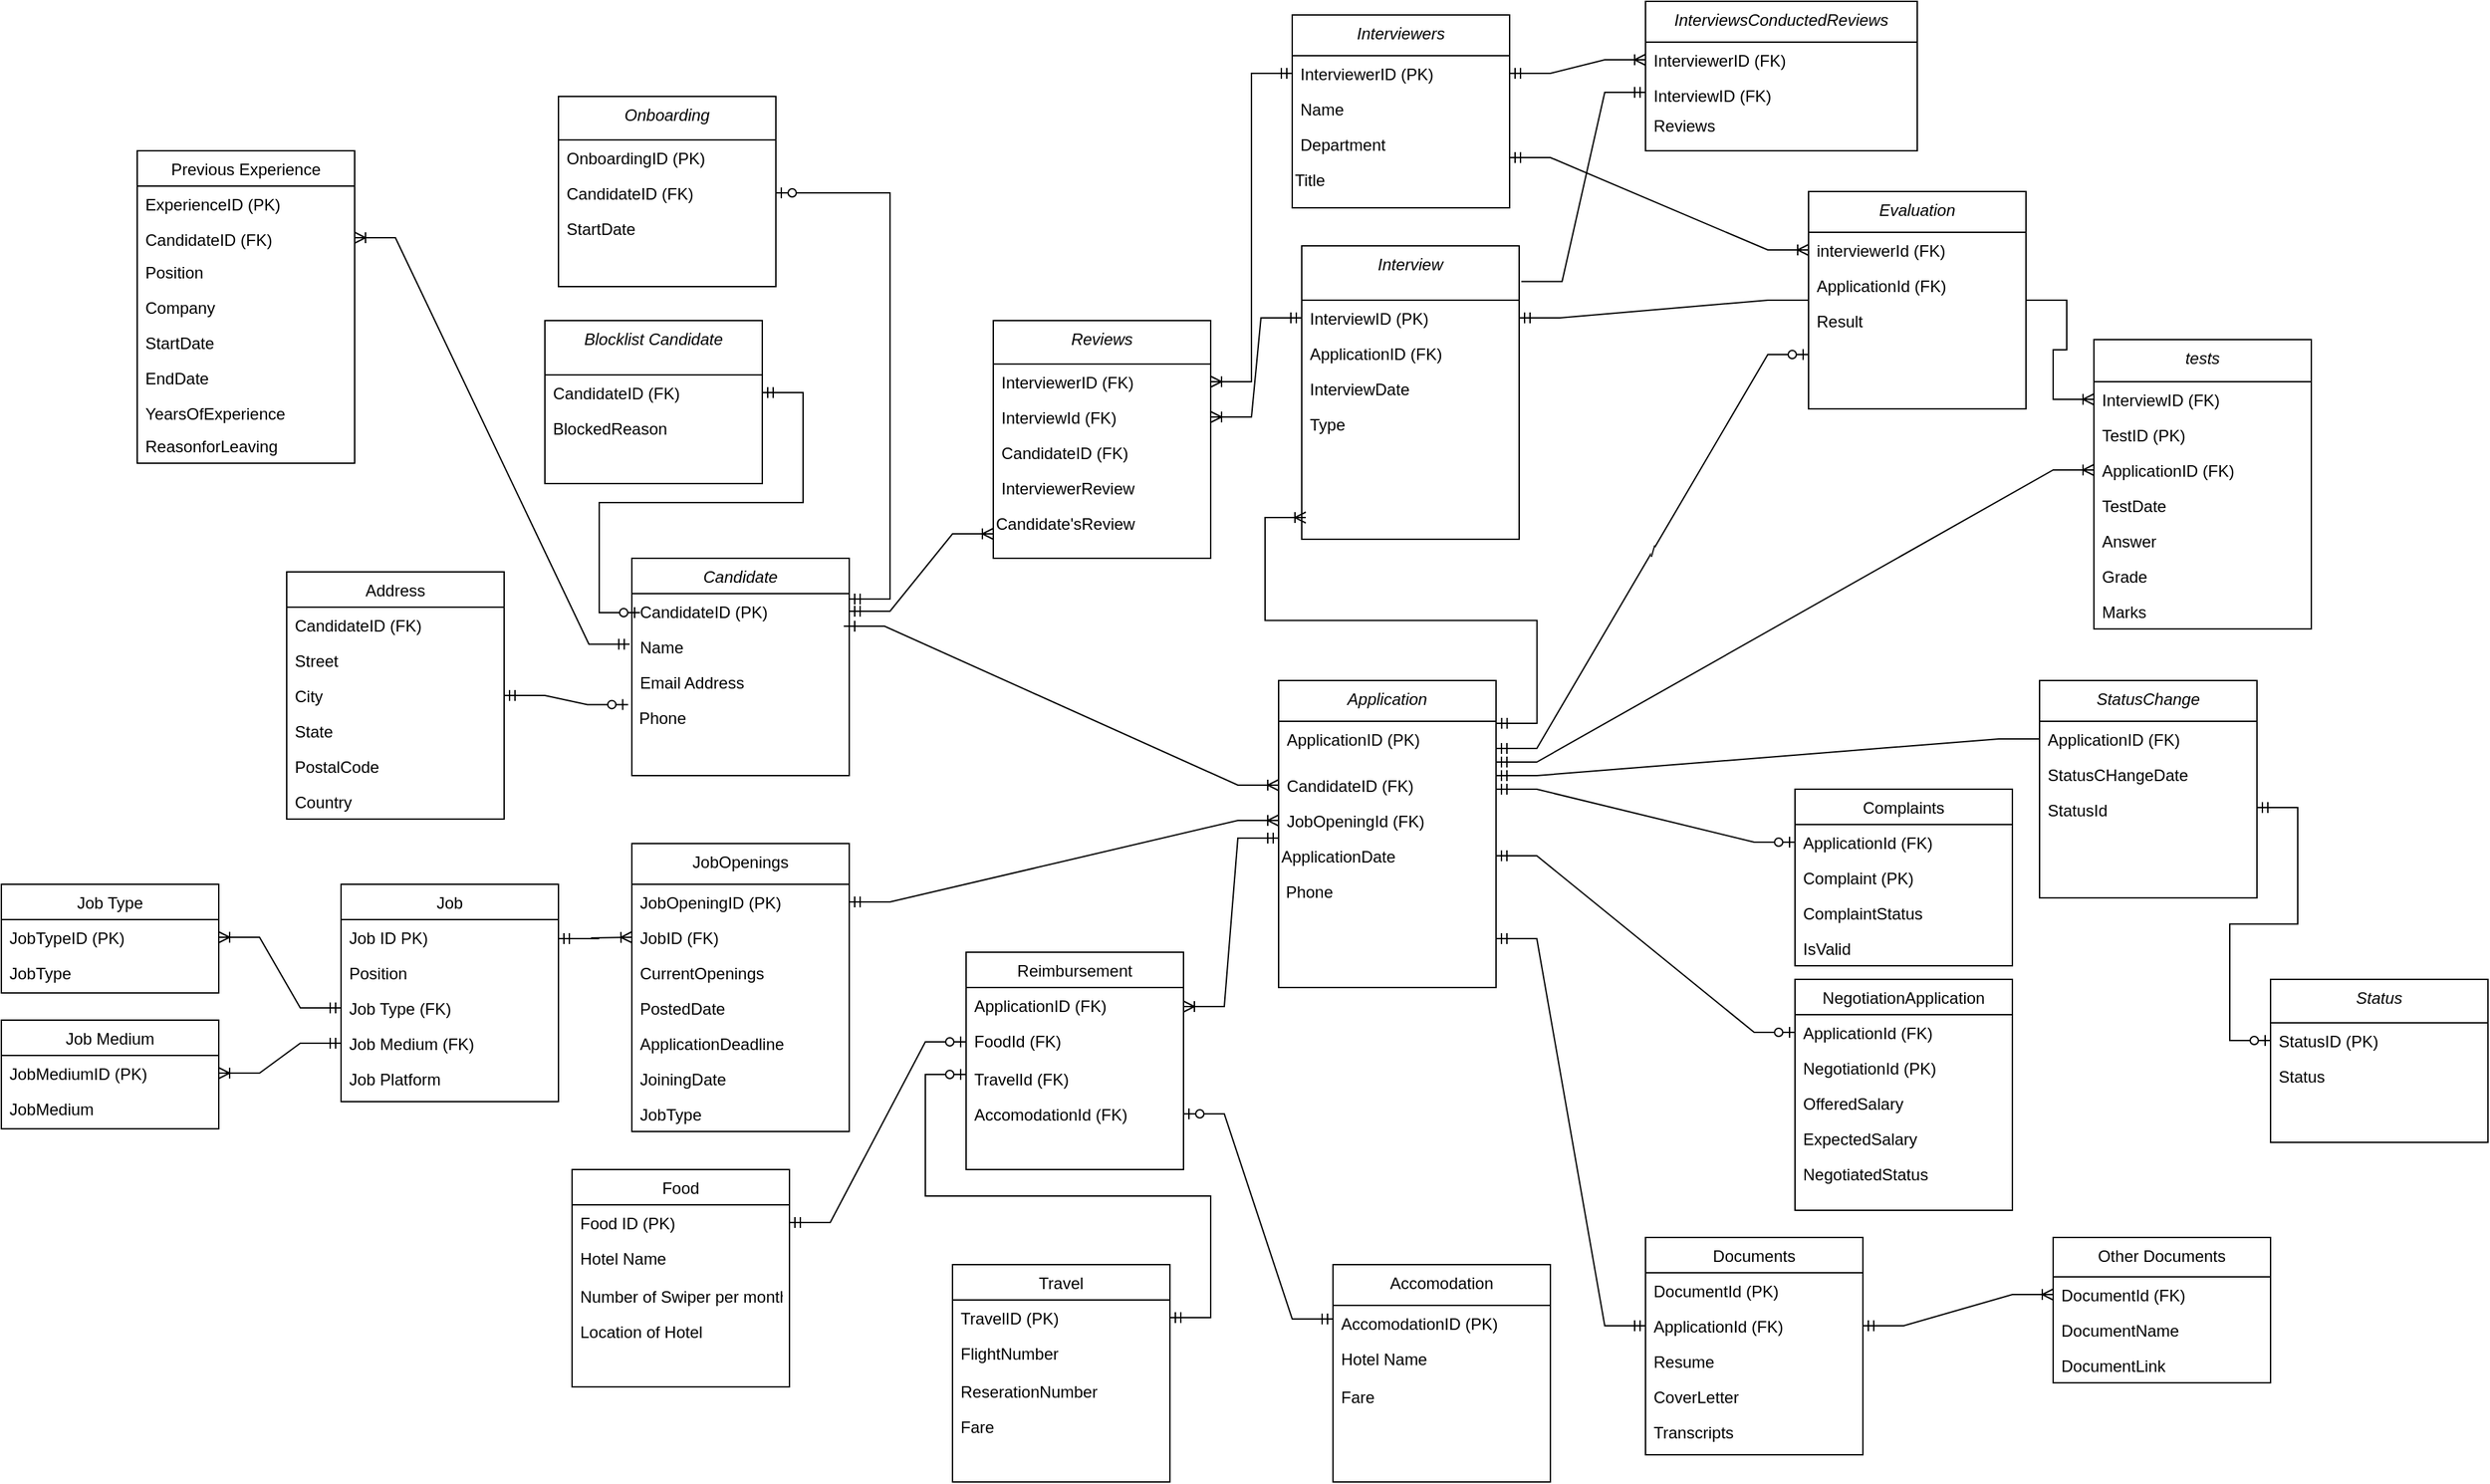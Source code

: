 <mxfile version="20.6.2" type="device"><diagram id="C5RBs43oDa-KdzZeNtuy" name="Page-1"><mxGraphModel dx="1912" dy="1595" grid="1" gridSize="10" guides="1" tooltips="1" connect="1" arrows="1" fold="1" page="1" pageScale="1" pageWidth="827" pageHeight="1169" math="0" shadow="0"><root><mxCell id="WIyWlLk6GJQsqaUBKTNV-0"/><mxCell id="WIyWlLk6GJQsqaUBKTNV-1" parent="WIyWlLk6GJQsqaUBKTNV-0"/><mxCell id="zkfFHV4jXpPFQw0GAbJ--0" value="Candidate" style="swimlane;fontStyle=2;align=center;verticalAlign=top;childLayout=stackLayout;horizontal=1;startSize=26;horizontalStack=0;resizeParent=1;resizeLast=0;collapsible=1;marginBottom=0;rounded=0;shadow=0;strokeWidth=1;" parent="WIyWlLk6GJQsqaUBKTNV-1" vertex="1"><mxGeometry x="334" y="150" width="160" height="160" as="geometry"><mxRectangle x="230" y="140" width="160" height="26" as="alternateBounds"/></mxGeometry></mxCell><mxCell id="zkfFHV4jXpPFQw0GAbJ--1" value="CandidateID (PK)" style="text;align=left;verticalAlign=top;spacingLeft=4;spacingRight=4;overflow=hidden;rotatable=0;points=[[0,0.5],[1,0.5]];portConstraint=eastwest;" parent="zkfFHV4jXpPFQw0GAbJ--0" vertex="1"><mxGeometry y="26" width="160" height="26" as="geometry"/></mxCell><mxCell id="zkfFHV4jXpPFQw0GAbJ--2" value="Name" style="text;align=left;verticalAlign=top;spacingLeft=4;spacingRight=4;overflow=hidden;rotatable=0;points=[[0,0.5],[1,0.5]];portConstraint=eastwest;rounded=0;shadow=0;html=0;" parent="zkfFHV4jXpPFQw0GAbJ--0" vertex="1"><mxGeometry y="52" width="160" height="26" as="geometry"/></mxCell><mxCell id="zkfFHV4jXpPFQw0GAbJ--3" value="Email Address" style="text;align=left;verticalAlign=top;spacingLeft=4;spacingRight=4;overflow=hidden;rotatable=0;points=[[0,0.5],[1,0.5]];portConstraint=eastwest;rounded=0;shadow=0;html=0;" parent="zkfFHV4jXpPFQw0GAbJ--0" vertex="1"><mxGeometry y="78" width="160" height="26" as="geometry"/></mxCell><mxCell id="P-EORMJTloHJy2bHBi3a-0" value="&amp;nbsp;Phone" style="text;whiteSpace=wrap;html=1;" parent="zkfFHV4jXpPFQw0GAbJ--0" vertex="1"><mxGeometry y="104" width="160" height="26" as="geometry"/></mxCell><mxCell id="zkfFHV4jXpPFQw0GAbJ--6" value="Job" style="swimlane;fontStyle=0;align=center;verticalAlign=top;childLayout=stackLayout;horizontal=1;startSize=26;horizontalStack=0;resizeParent=1;resizeLast=0;collapsible=1;marginBottom=0;rounded=0;shadow=0;strokeWidth=1;" parent="WIyWlLk6GJQsqaUBKTNV-1" vertex="1"><mxGeometry x="120" y="390" width="160" height="160" as="geometry"><mxRectangle x="130" y="380" width="160" height="26" as="alternateBounds"/></mxGeometry></mxCell><mxCell id="zkfFHV4jXpPFQw0GAbJ--7" value="Job ID PK)" style="text;align=left;verticalAlign=top;spacingLeft=4;spacingRight=4;overflow=hidden;rotatable=0;points=[[0,0.5],[1,0.5]];portConstraint=eastwest;" parent="zkfFHV4jXpPFQw0GAbJ--6" vertex="1"><mxGeometry y="26" width="160" height="26" as="geometry"/></mxCell><mxCell id="zkfFHV4jXpPFQw0GAbJ--8" value="Position" style="text;align=left;verticalAlign=top;spacingLeft=4;spacingRight=4;overflow=hidden;rotatable=0;points=[[0,0.5],[1,0.5]];portConstraint=eastwest;rounded=0;shadow=0;html=0;" parent="zkfFHV4jXpPFQw0GAbJ--6" vertex="1"><mxGeometry y="52" width="160" height="26" as="geometry"/></mxCell><mxCell id="P-EORMJTloHJy2bHBi3a-5" value="Job Type (FK)" style="text;align=left;verticalAlign=top;spacingLeft=4;spacingRight=4;overflow=hidden;rotatable=0;points=[[0,0.5],[1,0.5]];portConstraint=eastwest;rounded=0;shadow=0;html=0;" parent="zkfFHV4jXpPFQw0GAbJ--6" vertex="1"><mxGeometry y="78" width="160" height="26" as="geometry"/></mxCell><mxCell id="P-EORMJTloHJy2bHBi3a-6" value="Job Medium (FK)" style="text;align=left;verticalAlign=top;spacingLeft=4;spacingRight=4;overflow=hidden;rotatable=0;points=[[0,0.5],[1,0.5]];portConstraint=eastwest;rounded=0;shadow=0;html=0;" parent="zkfFHV4jXpPFQw0GAbJ--6" vertex="1"><mxGeometry y="104" width="160" height="26" as="geometry"/></mxCell><mxCell id="P-EORMJTloHJy2bHBi3a-7" value="Job Platform" style="text;align=left;verticalAlign=top;spacingLeft=4;spacingRight=4;overflow=hidden;rotatable=0;points=[[0,0.5],[1,0.5]];portConstraint=eastwest;rounded=0;shadow=0;html=0;" parent="zkfFHV4jXpPFQw0GAbJ--6" vertex="1"><mxGeometry y="130" width="160" height="26" as="geometry"/></mxCell><mxCell id="zkfFHV4jXpPFQw0GAbJ--13" value="JobOpenings" style="swimlane;fontStyle=0;align=center;verticalAlign=top;childLayout=stackLayout;horizontal=1;startSize=30;horizontalStack=0;resizeParent=1;resizeLast=0;collapsible=1;marginBottom=0;rounded=0;shadow=0;strokeWidth=1;" parent="WIyWlLk6GJQsqaUBKTNV-1" vertex="1"><mxGeometry x="334" y="360" width="160" height="212" as="geometry"><mxRectangle x="340" y="380" width="170" height="26" as="alternateBounds"/></mxGeometry></mxCell><mxCell id="P-EORMJTloHJy2bHBi3a-32" value="JobOpeningID (PK)" style="text;align=left;verticalAlign=top;spacingLeft=4;spacingRight=4;overflow=hidden;rotatable=0;points=[[0,0.5],[1,0.5]];portConstraint=eastwest;" parent="zkfFHV4jXpPFQw0GAbJ--13" vertex="1"><mxGeometry y="30" width="160" height="26" as="geometry"/></mxCell><mxCell id="zkfFHV4jXpPFQw0GAbJ--14" value="JobID (FK)" style="text;align=left;verticalAlign=top;spacingLeft=4;spacingRight=4;overflow=hidden;rotatable=0;points=[[0,0.5],[1,0.5]];portConstraint=eastwest;" parent="zkfFHV4jXpPFQw0GAbJ--13" vertex="1"><mxGeometry y="56" width="160" height="26" as="geometry"/></mxCell><mxCell id="P-EORMJTloHJy2bHBi3a-31" value="CurrentOpenings" style="text;align=left;verticalAlign=top;spacingLeft=4;spacingRight=4;overflow=hidden;rotatable=0;points=[[0,0.5],[1,0.5]];portConstraint=eastwest;" parent="zkfFHV4jXpPFQw0GAbJ--13" vertex="1"><mxGeometry y="82" width="160" height="26" as="geometry"/></mxCell><mxCell id="P-EORMJTloHJy2bHBi3a-34" value="PostedDate" style="text;align=left;verticalAlign=top;spacingLeft=4;spacingRight=4;overflow=hidden;rotatable=0;points=[[0,0.5],[1,0.5]];portConstraint=eastwest;" parent="zkfFHV4jXpPFQw0GAbJ--13" vertex="1"><mxGeometry y="108" width="160" height="26" as="geometry"/></mxCell><mxCell id="P-EORMJTloHJy2bHBi3a-33" value="ApplicationDeadline" style="text;align=left;verticalAlign=top;spacingLeft=4;spacingRight=4;overflow=hidden;rotatable=0;points=[[0,0.5],[1,0.5]];portConstraint=eastwest;" parent="zkfFHV4jXpPFQw0GAbJ--13" vertex="1"><mxGeometry y="134" width="160" height="26" as="geometry"/></mxCell><mxCell id="P-EORMJTloHJy2bHBi3a-35" value="JoiningDate" style="text;align=left;verticalAlign=top;spacingLeft=4;spacingRight=4;overflow=hidden;rotatable=0;points=[[0,0.5],[1,0.5]];portConstraint=eastwest;" parent="zkfFHV4jXpPFQw0GAbJ--13" vertex="1"><mxGeometry y="160" width="160" height="26" as="geometry"/></mxCell><mxCell id="P-EORMJTloHJy2bHBi3a-189" value="JobType" style="text;align=left;verticalAlign=top;spacingLeft=4;spacingRight=4;overflow=hidden;rotatable=0;points=[[0,0.5],[1,0.5]];portConstraint=eastwest;" parent="zkfFHV4jXpPFQw0GAbJ--13" vertex="1"><mxGeometry y="186" width="160" height="26" as="geometry"/></mxCell><mxCell id="zkfFHV4jXpPFQw0GAbJ--17" value="Address" style="swimlane;fontStyle=0;align=center;verticalAlign=top;childLayout=stackLayout;horizontal=1;startSize=26;horizontalStack=0;resizeParent=1;resizeLast=0;collapsible=1;marginBottom=0;rounded=0;shadow=0;strokeWidth=1;" parent="WIyWlLk6GJQsqaUBKTNV-1" vertex="1"><mxGeometry x="80" y="160" width="160" height="182" as="geometry"><mxRectangle x="550" y="140" width="160" height="26" as="alternateBounds"/></mxGeometry></mxCell><mxCell id="P-EORMJTloHJy2bHBi3a-3" value="CandidateID (FK)" style="text;align=left;verticalAlign=top;spacingLeft=4;spacingRight=4;overflow=hidden;rotatable=0;points=[[0,0.5],[1,0.5]];portConstraint=eastwest;rounded=0;shadow=0;html=0;" parent="zkfFHV4jXpPFQw0GAbJ--17" vertex="1"><mxGeometry y="26" width="160" height="26" as="geometry"/></mxCell><mxCell id="zkfFHV4jXpPFQw0GAbJ--18" value="Street" style="text;align=left;verticalAlign=top;spacingLeft=4;spacingRight=4;overflow=hidden;rotatable=0;points=[[0,0.5],[1,0.5]];portConstraint=eastwest;" parent="zkfFHV4jXpPFQw0GAbJ--17" vertex="1"><mxGeometry y="52" width="160" height="26" as="geometry"/></mxCell><mxCell id="zkfFHV4jXpPFQw0GAbJ--19" value="City" style="text;align=left;verticalAlign=top;spacingLeft=4;spacingRight=4;overflow=hidden;rotatable=0;points=[[0,0.5],[1,0.5]];portConstraint=eastwest;rounded=0;shadow=0;html=0;" parent="zkfFHV4jXpPFQw0GAbJ--17" vertex="1"><mxGeometry y="78" width="160" height="26" as="geometry"/></mxCell><mxCell id="zkfFHV4jXpPFQw0GAbJ--20" value="State" style="text;align=left;verticalAlign=top;spacingLeft=4;spacingRight=4;overflow=hidden;rotatable=0;points=[[0,0.5],[1,0.5]];portConstraint=eastwest;rounded=0;shadow=0;html=0;" parent="zkfFHV4jXpPFQw0GAbJ--17" vertex="1"><mxGeometry y="104" width="160" height="26" as="geometry"/></mxCell><mxCell id="zkfFHV4jXpPFQw0GAbJ--21" value="PostalCode" style="text;align=left;verticalAlign=top;spacingLeft=4;spacingRight=4;overflow=hidden;rotatable=0;points=[[0,0.5],[1,0.5]];portConstraint=eastwest;rounded=0;shadow=0;html=0;" parent="zkfFHV4jXpPFQw0GAbJ--17" vertex="1"><mxGeometry y="130" width="160" height="26" as="geometry"/></mxCell><mxCell id="zkfFHV4jXpPFQw0GAbJ--22" value="Country" style="text;align=left;verticalAlign=top;spacingLeft=4;spacingRight=4;overflow=hidden;rotatable=0;points=[[0,0.5],[1,0.5]];portConstraint=eastwest;rounded=0;shadow=0;html=0;" parent="zkfFHV4jXpPFQw0GAbJ--17" vertex="1"><mxGeometry y="156" width="160" height="26" as="geometry"/></mxCell><mxCell id="P-EORMJTloHJy2bHBi3a-9" value="Job Type" style="swimlane;fontStyle=0;align=center;verticalAlign=top;childLayout=stackLayout;horizontal=1;startSize=26;horizontalStack=0;resizeParent=1;resizeLast=0;collapsible=1;marginBottom=0;rounded=0;shadow=0;strokeWidth=1;" parent="WIyWlLk6GJQsqaUBKTNV-1" vertex="1"><mxGeometry x="-130" y="390" width="160" height="80" as="geometry"><mxRectangle x="130" y="380" width="160" height="26" as="alternateBounds"/></mxGeometry></mxCell><mxCell id="P-EORMJTloHJy2bHBi3a-10" value="JobTypeID (PK)" style="text;align=left;verticalAlign=top;spacingLeft=4;spacingRight=4;overflow=hidden;rotatable=0;points=[[0,0.5],[1,0.5]];portConstraint=eastwest;" parent="P-EORMJTloHJy2bHBi3a-9" vertex="1"><mxGeometry y="26" width="160" height="26" as="geometry"/></mxCell><mxCell id="P-EORMJTloHJy2bHBi3a-11" value="JobType" style="text;align=left;verticalAlign=top;spacingLeft=4;spacingRight=4;overflow=hidden;rotatable=0;points=[[0,0.5],[1,0.5]];portConstraint=eastwest;rounded=0;shadow=0;html=0;" parent="P-EORMJTloHJy2bHBi3a-9" vertex="1"><mxGeometry y="52" width="160" height="26" as="geometry"/></mxCell><mxCell id="P-EORMJTloHJy2bHBi3a-16" value="" style="edgeStyle=entityRelationEdgeStyle;fontSize=12;html=1;endArrow=ERoneToMany;startArrow=ERmandOne;rounded=0;exitX=0;exitY=0.5;exitDx=0;exitDy=0;entryX=1;entryY=0.5;entryDx=0;entryDy=0;" parent="WIyWlLk6GJQsqaUBKTNV-1" source="P-EORMJTloHJy2bHBi3a-5" target="P-EORMJTloHJy2bHBi3a-10" edge="1"><mxGeometry width="100" height="100" relative="1" as="geometry"><mxPoint y="520" as="sourcePoint"/><mxPoint x="100" y="420" as="targetPoint"/></mxGeometry></mxCell><mxCell id="P-EORMJTloHJy2bHBi3a-24" value="Job Medium" style="swimlane;fontStyle=0;align=center;verticalAlign=top;childLayout=stackLayout;horizontal=1;startSize=26;horizontalStack=0;resizeParent=1;resizeLast=0;collapsible=1;marginBottom=0;rounded=0;shadow=0;strokeWidth=1;" parent="WIyWlLk6GJQsqaUBKTNV-1" vertex="1"><mxGeometry x="-130" y="490" width="160" height="80" as="geometry"><mxRectangle x="130" y="380" width="160" height="26" as="alternateBounds"/></mxGeometry></mxCell><mxCell id="P-EORMJTloHJy2bHBi3a-25" value="JobMediumID (PK)" style="text;align=left;verticalAlign=top;spacingLeft=4;spacingRight=4;overflow=hidden;rotatable=0;points=[[0,0.5],[1,0.5]];portConstraint=eastwest;" parent="P-EORMJTloHJy2bHBi3a-24" vertex="1"><mxGeometry y="26" width="160" height="26" as="geometry"/></mxCell><mxCell id="P-EORMJTloHJy2bHBi3a-26" value="JobMedium" style="text;align=left;verticalAlign=top;spacingLeft=4;spacingRight=4;overflow=hidden;rotatable=0;points=[[0,0.5],[1,0.5]];portConstraint=eastwest;rounded=0;shadow=0;html=0;" parent="P-EORMJTloHJy2bHBi3a-24" vertex="1"><mxGeometry y="52" width="160" height="26" as="geometry"/></mxCell><mxCell id="P-EORMJTloHJy2bHBi3a-17" value="" style="edgeStyle=entityRelationEdgeStyle;fontSize=12;html=1;endArrow=ERoneToMany;startArrow=ERmandOne;rounded=0;" parent="WIyWlLk6GJQsqaUBKTNV-1" source="P-EORMJTloHJy2bHBi3a-6" target="P-EORMJTloHJy2bHBi3a-25" edge="1"><mxGeometry width="100" height="100" relative="1" as="geometry"><mxPoint x="120" y="505" as="sourcePoint"/><mxPoint x="220" y="405" as="targetPoint"/></mxGeometry></mxCell><mxCell id="P-EORMJTloHJy2bHBi3a-36" value="" style="edgeStyle=entityRelationEdgeStyle;fontSize=12;html=1;endArrow=ERoneToMany;startArrow=ERmandOne;rounded=0;entryX=0;entryY=0.5;entryDx=0;entryDy=0;" parent="WIyWlLk6GJQsqaUBKTNV-1" target="zkfFHV4jXpPFQw0GAbJ--14" edge="1"><mxGeometry width="100" height="100" relative="1" as="geometry"><mxPoint x="280" y="430" as="sourcePoint"/><mxPoint x="190" y="452" as="targetPoint"/></mxGeometry></mxCell><mxCell id="P-EORMJTloHJy2bHBi3a-37" value="Documents" style="swimlane;fontStyle=0;align=center;verticalAlign=top;childLayout=stackLayout;horizontal=1;startSize=26;horizontalStack=0;resizeParent=1;resizeLast=0;collapsible=1;marginBottom=0;rounded=0;shadow=0;strokeWidth=1;" parent="WIyWlLk6GJQsqaUBKTNV-1" vertex="1"><mxGeometry x="1080" y="650" width="160" height="160" as="geometry"><mxRectangle x="130" y="380" width="160" height="26" as="alternateBounds"/></mxGeometry></mxCell><mxCell id="mNE73-_oOxQbs3vkNOfU-21" value="DocumentId (PK)" style="text;align=left;verticalAlign=top;spacingLeft=4;spacingRight=4;overflow=hidden;rotatable=0;points=[[0,0.5],[1,0.5]];portConstraint=eastwest;rounded=0;shadow=0;html=0;" parent="P-EORMJTloHJy2bHBi3a-37" vertex="1"><mxGeometry y="26" width="160" height="26" as="geometry"/></mxCell><mxCell id="P-EORMJTloHJy2bHBi3a-39" value="ApplicationId (FK)" style="text;align=left;verticalAlign=top;spacingLeft=4;spacingRight=4;overflow=hidden;rotatable=0;points=[[0,0.5],[1,0.5]];portConstraint=eastwest;rounded=0;shadow=0;html=0;" parent="P-EORMJTloHJy2bHBi3a-37" vertex="1"><mxGeometry y="52" width="160" height="26" as="geometry"/></mxCell><mxCell id="P-EORMJTloHJy2bHBi3a-40" value="Resume" style="text;align=left;verticalAlign=top;spacingLeft=4;spacingRight=4;overflow=hidden;rotatable=0;points=[[0,0.5],[1,0.5]];portConstraint=eastwest;rounded=0;shadow=0;html=0;" parent="P-EORMJTloHJy2bHBi3a-37" vertex="1"><mxGeometry y="78" width="160" height="26" as="geometry"/></mxCell><mxCell id="P-EORMJTloHJy2bHBi3a-41" value="CoverLetter" style="text;align=left;verticalAlign=top;spacingLeft=4;spacingRight=4;overflow=hidden;rotatable=0;points=[[0,0.5],[1,0.5]];portConstraint=eastwest;rounded=0;shadow=0;html=0;" parent="P-EORMJTloHJy2bHBi3a-37" vertex="1"><mxGeometry y="104" width="160" height="26" as="geometry"/></mxCell><mxCell id="P-EORMJTloHJy2bHBi3a-42" value="Transcripts" style="text;align=left;verticalAlign=top;spacingLeft=4;spacingRight=4;overflow=hidden;rotatable=0;points=[[0,0.5],[1,0.5]];portConstraint=eastwest;rounded=0;shadow=0;html=0;" parent="P-EORMJTloHJy2bHBi3a-37" vertex="1"><mxGeometry y="130" width="160" height="26" as="geometry"/></mxCell><mxCell id="P-EORMJTloHJy2bHBi3a-44" value="Application" style="swimlane;fontStyle=2;align=center;verticalAlign=top;childLayout=stackLayout;horizontal=1;startSize=30;horizontalStack=0;resizeParent=1;resizeLast=0;collapsible=1;marginBottom=0;rounded=0;shadow=0;strokeWidth=1;" parent="WIyWlLk6GJQsqaUBKTNV-1" vertex="1"><mxGeometry x="810" y="240" width="160" height="226" as="geometry"><mxRectangle x="230" y="140" width="160" height="26" as="alternateBounds"/></mxGeometry></mxCell><mxCell id="P-EORMJTloHJy2bHBi3a-48" value="ApplicationID (PK)" style="text;align=left;verticalAlign=top;spacingLeft=4;spacingRight=4;overflow=hidden;rotatable=0;points=[[0,0.5],[1,0.5]];portConstraint=eastwest;rounded=0;shadow=0;html=0;" parent="P-EORMJTloHJy2bHBi3a-44" vertex="1"><mxGeometry y="30" width="160" height="34" as="geometry"/></mxCell><mxCell id="P-EORMJTloHJy2bHBi3a-45" value="CandidateID (FK)" style="text;align=left;verticalAlign=top;spacingLeft=4;spacingRight=4;overflow=hidden;rotatable=0;points=[[0,0.5],[1,0.5]];portConstraint=eastwest;" parent="P-EORMJTloHJy2bHBi3a-44" vertex="1"><mxGeometry y="64" width="160" height="26" as="geometry"/></mxCell><mxCell id="P-EORMJTloHJy2bHBi3a-46" value="JobOpeningId (FK)" style="text;align=left;verticalAlign=top;spacingLeft=4;spacingRight=4;overflow=hidden;rotatable=0;points=[[0,0.5],[1,0.5]];portConstraint=eastwest;rounded=0;shadow=0;html=0;" parent="P-EORMJTloHJy2bHBi3a-44" vertex="1"><mxGeometry y="90" width="160" height="26" as="geometry"/></mxCell><mxCell id="P-EORMJTloHJy2bHBi3a-47" value="ApplicationDate" style="text;whiteSpace=wrap;html=1;" parent="P-EORMJTloHJy2bHBi3a-44" vertex="1"><mxGeometry y="116" width="160" height="26" as="geometry"/></mxCell><mxCell id="P-EORMJTloHJy2bHBi3a-49" value="&amp;nbsp;Phone" style="text;whiteSpace=wrap;html=1;" parent="P-EORMJTloHJy2bHBi3a-44" vertex="1"><mxGeometry y="142" width="160" height="26" as="geometry"/></mxCell><mxCell id="P-EORMJTloHJy2bHBi3a-52" value="Previous Experience" style="swimlane;fontStyle=0;align=center;verticalAlign=top;childLayout=stackLayout;horizontal=1;startSize=26;horizontalStack=0;resizeParent=1;resizeLast=0;collapsible=1;marginBottom=0;rounded=0;shadow=0;strokeWidth=1;" parent="WIyWlLk6GJQsqaUBKTNV-1" vertex="1"><mxGeometry x="-30" y="-150" width="160" height="230" as="geometry"><mxRectangle x="550" y="140" width="160" height="26" as="alternateBounds"/></mxGeometry></mxCell><mxCell id="P-EORMJTloHJy2bHBi3a-53" value="ExperienceID (PK)" style="text;align=left;verticalAlign=top;spacingLeft=4;spacingRight=4;overflow=hidden;rotatable=0;points=[[0,0.5],[1,0.5]];portConstraint=eastwest;rounded=0;shadow=0;html=0;" parent="P-EORMJTloHJy2bHBi3a-52" vertex="1"><mxGeometry y="26" width="160" height="26" as="geometry"/></mxCell><mxCell id="P-EORMJTloHJy2bHBi3a-65" value="CandidateID (FK)" style="text;align=left;verticalAlign=top;spacingLeft=4;spacingRight=4;overflow=hidden;rotatable=0;points=[[0,0.5],[1,0.5]];portConstraint=eastwest;rounded=0;shadow=0;html=0;" parent="P-EORMJTloHJy2bHBi3a-52" vertex="1"><mxGeometry y="52" width="160" height="24" as="geometry"/></mxCell><mxCell id="P-EORMJTloHJy2bHBi3a-55" value="Position" style="text;align=left;verticalAlign=top;spacingLeft=4;spacingRight=4;overflow=hidden;rotatable=0;points=[[0,0.5],[1,0.5]];portConstraint=eastwest;rounded=0;shadow=0;html=0;" parent="P-EORMJTloHJy2bHBi3a-52" vertex="1"><mxGeometry y="76" width="160" height="26" as="geometry"/></mxCell><mxCell id="P-EORMJTloHJy2bHBi3a-56" value="Company" style="text;align=left;verticalAlign=top;spacingLeft=4;spacingRight=4;overflow=hidden;rotatable=0;points=[[0,0.5],[1,0.5]];portConstraint=eastwest;rounded=0;shadow=0;html=0;" parent="P-EORMJTloHJy2bHBi3a-52" vertex="1"><mxGeometry y="102" width="160" height="26" as="geometry"/></mxCell><mxCell id="P-EORMJTloHJy2bHBi3a-58" value="StartDate" style="text;align=left;verticalAlign=top;spacingLeft=4;spacingRight=4;overflow=hidden;rotatable=0;points=[[0,0.5],[1,0.5]];portConstraint=eastwest;rounded=0;shadow=0;html=0;" parent="P-EORMJTloHJy2bHBi3a-52" vertex="1"><mxGeometry y="128" width="160" height="26" as="geometry"/></mxCell><mxCell id="P-EORMJTloHJy2bHBi3a-62" value="EndDate" style="text;align=left;verticalAlign=top;spacingLeft=4;spacingRight=4;overflow=hidden;rotatable=0;points=[[0,0.5],[1,0.5]];portConstraint=eastwest;rounded=0;shadow=0;html=0;" parent="P-EORMJTloHJy2bHBi3a-52" vertex="1"><mxGeometry y="154" width="160" height="26" as="geometry"/></mxCell><mxCell id="P-EORMJTloHJy2bHBi3a-57" value="YearsOfExperience" style="text;align=left;verticalAlign=top;spacingLeft=4;spacingRight=4;overflow=hidden;rotatable=0;points=[[0,0.5],[1,0.5]];portConstraint=eastwest;rounded=0;shadow=0;html=0;" parent="P-EORMJTloHJy2bHBi3a-52" vertex="1"><mxGeometry y="180" width="160" height="24" as="geometry"/></mxCell><mxCell id="P-EORMJTloHJy2bHBi3a-63" value="ReasonforLeaving" style="text;align=left;verticalAlign=top;spacingLeft=4;spacingRight=4;overflow=hidden;rotatable=0;points=[[0,0.5],[1,0.5]];portConstraint=eastwest;rounded=0;shadow=0;html=0;" parent="P-EORMJTloHJy2bHBi3a-52" vertex="1"><mxGeometry y="204" width="160" height="26" as="geometry"/></mxCell><mxCell id="P-EORMJTloHJy2bHBi3a-61" value="" style="edgeStyle=entityRelationEdgeStyle;fontSize=12;html=1;endArrow=ERoneToMany;startArrow=ERmandOne;rounded=0;entryX=1;entryY=0.5;entryDx=0;entryDy=0;exitX=-0.01;exitY=-0.567;exitDx=0;exitDy=0;exitPerimeter=0;" parent="WIyWlLk6GJQsqaUBKTNV-1" source="zkfFHV4jXpPFQw0GAbJ--3" target="P-EORMJTloHJy2bHBi3a-65" edge="1"><mxGeometry width="100" height="100" relative="1" as="geometry"><mxPoint x="334" y="188" as="sourcePoint"/><mxPoint x="260" y="140" as="targetPoint"/></mxGeometry></mxCell><mxCell id="P-EORMJTloHJy2bHBi3a-67" value="" style="edgeStyle=entityRelationEdgeStyle;fontSize=12;html=1;endArrow=ERoneToMany;startArrow=ERmandOne;rounded=0;entryX=0;entryY=0.5;entryDx=0;entryDy=0;" parent="WIyWlLk6GJQsqaUBKTNV-1" target="P-EORMJTloHJy2bHBi3a-45" edge="1"><mxGeometry width="100" height="100" relative="1" as="geometry"><mxPoint x="490" y="200" as="sourcePoint"/><mxPoint x="430" y="270" as="targetPoint"/></mxGeometry></mxCell><mxCell id="P-EORMJTloHJy2bHBi3a-68" value="" style="edgeStyle=entityRelationEdgeStyle;fontSize=12;html=1;endArrow=ERoneToMany;startArrow=ERmandOne;rounded=0;exitX=1;exitY=0.5;exitDx=0;exitDy=0;entryX=0;entryY=0.5;entryDx=0;entryDy=0;" parent="WIyWlLk6GJQsqaUBKTNV-1" source="P-EORMJTloHJy2bHBi3a-32" target="P-EORMJTloHJy2bHBi3a-46" edge="1"><mxGeometry width="100" height="100" relative="1" as="geometry"><mxPoint x="480" y="370" as="sourcePoint"/><mxPoint x="580" y="270" as="targetPoint"/></mxGeometry></mxCell><mxCell id="P-EORMJTloHJy2bHBi3a-70" value="" style="edgeStyle=entityRelationEdgeStyle;fontSize=12;html=1;endArrow=ERmandOne;startArrow=ERmandOne;rounded=0;" parent="WIyWlLk6GJQsqaUBKTNV-1" target="P-EORMJTloHJy2bHBi3a-39" edge="1"><mxGeometry width="100" height="100" relative="1" as="geometry"><mxPoint x="970" y="430" as="sourcePoint"/><mxPoint x="1310" y="289.0" as="targetPoint"/></mxGeometry></mxCell><mxCell id="P-EORMJTloHJy2bHBi3a-72" value="Other Documents" style="swimlane;fontStyle=0;align=center;verticalAlign=top;childLayout=stackLayout;horizontal=1;startSize=29;horizontalStack=0;resizeParent=1;resizeLast=0;collapsible=1;marginBottom=0;rounded=0;shadow=0;strokeWidth=1;" parent="WIyWlLk6GJQsqaUBKTNV-1" vertex="1"><mxGeometry x="1380" y="650" width="160" height="107" as="geometry"><mxRectangle x="130" y="380" width="160" height="26" as="alternateBounds"/></mxGeometry></mxCell><mxCell id="P-EORMJTloHJy2bHBi3a-73" value="DocumentId (FK)" style="text;align=left;verticalAlign=top;spacingLeft=4;spacingRight=4;overflow=hidden;rotatable=0;points=[[0,0.5],[1,0.5]];portConstraint=eastwest;" parent="P-EORMJTloHJy2bHBi3a-72" vertex="1"><mxGeometry y="29" width="160" height="26" as="geometry"/></mxCell><mxCell id="P-EORMJTloHJy2bHBi3a-74" value="DocumentName" style="text;align=left;verticalAlign=top;spacingLeft=4;spacingRight=4;overflow=hidden;rotatable=0;points=[[0,0.5],[1,0.5]];portConstraint=eastwest;rounded=0;shadow=0;html=0;" parent="P-EORMJTloHJy2bHBi3a-72" vertex="1"><mxGeometry y="55" width="160" height="26" as="geometry"/></mxCell><mxCell id="P-EORMJTloHJy2bHBi3a-75" value="DocumentLink" style="text;align=left;verticalAlign=top;spacingLeft=4;spacingRight=4;overflow=hidden;rotatable=0;points=[[0,0.5],[1,0.5]];portConstraint=eastwest;rounded=0;shadow=0;html=0;" parent="P-EORMJTloHJy2bHBi3a-72" vertex="1"><mxGeometry y="81" width="160" height="26" as="geometry"/></mxCell><mxCell id="P-EORMJTloHJy2bHBi3a-78" value="" style="edgeStyle=entityRelationEdgeStyle;fontSize=12;html=1;endArrow=ERoneToMany;startArrow=ERmandOne;rounded=0;" parent="WIyWlLk6GJQsqaUBKTNV-1" source="P-EORMJTloHJy2bHBi3a-39" target="P-EORMJTloHJy2bHBi3a-73" edge="1"><mxGeometry width="100" height="100" relative="1" as="geometry"><mxPoint x="630" y="734" as="sourcePoint"/><mxPoint x="720" y="534" as="targetPoint"/></mxGeometry></mxCell><mxCell id="P-EORMJTloHJy2bHBi3a-79" value="Interview" style="swimlane;fontStyle=2;align=center;verticalAlign=top;childLayout=stackLayout;horizontal=1;startSize=40;horizontalStack=0;resizeParent=1;resizeLast=0;collapsible=1;marginBottom=0;rounded=0;shadow=0;strokeWidth=1;" parent="WIyWlLk6GJQsqaUBKTNV-1" vertex="1"><mxGeometry x="827" y="-80" width="160" height="216" as="geometry"><mxRectangle x="230" y="140" width="160" height="26" as="alternateBounds"/></mxGeometry></mxCell><mxCell id="P-EORMJTloHJy2bHBi3a-93" value="InterviewID (PK)" style="text;align=left;verticalAlign=top;spacingLeft=4;spacingRight=4;overflow=hidden;rotatable=0;points=[[0,0.5],[1,0.5]];portConstraint=eastwest;rounded=0;shadow=0;html=0;" parent="P-EORMJTloHJy2bHBi3a-79" vertex="1"><mxGeometry y="40" width="160" height="26" as="geometry"/></mxCell><mxCell id="P-EORMJTloHJy2bHBi3a-80" value="ApplicationID (FK)" style="text;align=left;verticalAlign=top;spacingLeft=4;spacingRight=4;overflow=hidden;rotatable=0;points=[[0,0.5],[1,0.5]];portConstraint=eastwest;" parent="P-EORMJTloHJy2bHBi3a-79" vertex="1"><mxGeometry y="66" width="160" height="26" as="geometry"/></mxCell><mxCell id="P-EORMJTloHJy2bHBi3a-81" value="InterviewDate" style="text;align=left;verticalAlign=top;spacingLeft=4;spacingRight=4;overflow=hidden;rotatable=0;points=[[0,0.5],[1,0.5]];portConstraint=eastwest;rounded=0;shadow=0;html=0;" parent="P-EORMJTloHJy2bHBi3a-79" vertex="1"><mxGeometry y="92" width="160" height="26" as="geometry"/></mxCell><mxCell id="P-EORMJTloHJy2bHBi3a-83" value="Type" style="text;align=left;verticalAlign=top;spacingLeft=4;spacingRight=4;overflow=hidden;rotatable=0;points=[[0,0.5],[1,0.5]];portConstraint=eastwest;rounded=0;shadow=0;html=0;" parent="P-EORMJTloHJy2bHBi3a-79" vertex="1"><mxGeometry y="118" width="160" height="26" as="geometry"/></mxCell><mxCell id="P-EORMJTloHJy2bHBi3a-86" value="tests" style="swimlane;fontStyle=2;align=center;verticalAlign=top;childLayout=stackLayout;horizontal=1;startSize=31;horizontalStack=0;resizeParent=1;resizeLast=0;collapsible=1;marginBottom=0;rounded=0;shadow=0;strokeWidth=1;" parent="WIyWlLk6GJQsqaUBKTNV-1" vertex="1"><mxGeometry x="1410" y="-11" width="160" height="213" as="geometry"><mxRectangle x="230" y="140" width="160" height="26" as="alternateBounds"/></mxGeometry></mxCell><mxCell id="P-EORMJTloHJy2bHBi3a-160" value="InterviewID (FK)" style="text;align=left;verticalAlign=top;spacingLeft=4;spacingRight=4;overflow=hidden;rotatable=0;points=[[0,0.5],[1,0.5]];portConstraint=eastwest;rounded=0;shadow=0;html=0;" parent="P-EORMJTloHJy2bHBi3a-86" vertex="1"><mxGeometry y="31" width="160" height="26" as="geometry"/></mxCell><mxCell id="P-EORMJTloHJy2bHBi3a-92" value="TestID (PK)" style="text;align=left;verticalAlign=top;spacingLeft=4;spacingRight=4;overflow=hidden;rotatable=0;points=[[0,0.5],[1,0.5]];portConstraint=eastwest;rounded=0;shadow=0;html=0;" parent="P-EORMJTloHJy2bHBi3a-86" vertex="1"><mxGeometry y="57" width="160" height="26" as="geometry"/></mxCell><mxCell id="P-EORMJTloHJy2bHBi3a-87" value="ApplicationID (FK)" style="text;align=left;verticalAlign=top;spacingLeft=4;spacingRight=4;overflow=hidden;rotatable=0;points=[[0,0.5],[1,0.5]];portConstraint=eastwest;" parent="P-EORMJTloHJy2bHBi3a-86" vertex="1"><mxGeometry y="83" width="160" height="26" as="geometry"/></mxCell><mxCell id="P-EORMJTloHJy2bHBi3a-88" value="TestDate" style="text;align=left;verticalAlign=top;spacingLeft=4;spacingRight=4;overflow=hidden;rotatable=0;points=[[0,0.5],[1,0.5]];portConstraint=eastwest;rounded=0;shadow=0;html=0;" parent="P-EORMJTloHJy2bHBi3a-86" vertex="1"><mxGeometry y="109" width="160" height="26" as="geometry"/></mxCell><mxCell id="P-EORMJTloHJy2bHBi3a-90" value="Answer" style="text;align=left;verticalAlign=top;spacingLeft=4;spacingRight=4;overflow=hidden;rotatable=0;points=[[0,0.5],[1,0.5]];portConstraint=eastwest;rounded=0;shadow=0;html=0;" parent="P-EORMJTloHJy2bHBi3a-86" vertex="1"><mxGeometry y="135" width="160" height="26" as="geometry"/></mxCell><mxCell id="P-EORMJTloHJy2bHBi3a-91" value="Grade" style="text;align=left;verticalAlign=top;spacingLeft=4;spacingRight=4;overflow=hidden;rotatable=0;points=[[0,0.5],[1,0.5]];portConstraint=eastwest;rounded=0;shadow=0;html=0;" parent="P-EORMJTloHJy2bHBi3a-86" vertex="1"><mxGeometry y="161" width="160" height="26" as="geometry"/></mxCell><mxCell id="mNE73-_oOxQbs3vkNOfU-22" value="Marks" style="text;align=left;verticalAlign=top;spacingLeft=4;spacingRight=4;overflow=hidden;rotatable=0;points=[[0,0.5],[1,0.5]];portConstraint=eastwest;rounded=0;shadow=0;html=0;" parent="P-EORMJTloHJy2bHBi3a-86" vertex="1"><mxGeometry y="187" width="160" height="26" as="geometry"/></mxCell><mxCell id="P-EORMJTloHJy2bHBi3a-96" value="Interviewers" style="swimlane;fontStyle=2;align=center;verticalAlign=top;childLayout=stackLayout;horizontal=1;startSize=30;horizontalStack=0;resizeParent=1;resizeLast=0;collapsible=1;marginBottom=0;rounded=0;shadow=0;strokeWidth=1;" parent="WIyWlLk6GJQsqaUBKTNV-1" vertex="1"><mxGeometry x="820" y="-250" width="160" height="142" as="geometry"><mxRectangle x="230" y="140" width="160" height="26" as="alternateBounds"/></mxGeometry></mxCell><mxCell id="P-EORMJTloHJy2bHBi3a-97" value="InterviewerID (PK)" style="text;align=left;verticalAlign=top;spacingLeft=4;spacingRight=4;overflow=hidden;rotatable=0;points=[[0,0.5],[1,0.5]];portConstraint=eastwest;rounded=0;shadow=0;html=0;" parent="P-EORMJTloHJy2bHBi3a-96" vertex="1"><mxGeometry y="30" width="160" height="26" as="geometry"/></mxCell><mxCell id="P-EORMJTloHJy2bHBi3a-98" value="Name" style="text;align=left;verticalAlign=top;spacingLeft=4;spacingRight=4;overflow=hidden;rotatable=0;points=[[0,0.5],[1,0.5]];portConstraint=eastwest;" parent="P-EORMJTloHJy2bHBi3a-96" vertex="1"><mxGeometry y="56" width="160" height="26" as="geometry"/></mxCell><mxCell id="P-EORMJTloHJy2bHBi3a-99" value="Department" style="text;align=left;verticalAlign=top;spacingLeft=4;spacingRight=4;overflow=hidden;rotatable=0;points=[[0,0.5],[1,0.5]];portConstraint=eastwest;rounded=0;shadow=0;html=0;" parent="P-EORMJTloHJy2bHBi3a-96" vertex="1"><mxGeometry y="82" width="160" height="26" as="geometry"/></mxCell><mxCell id="P-EORMJTloHJy2bHBi3a-100" value="Title" style="text;whiteSpace=wrap;html=1;" parent="P-EORMJTloHJy2bHBi3a-96" vertex="1"><mxGeometry y="108" width="160" height="26" as="geometry"/></mxCell><mxCell id="P-EORMJTloHJy2bHBi3a-103" value="Reviews" style="swimlane;fontStyle=2;align=center;verticalAlign=top;childLayout=stackLayout;horizontal=1;startSize=32;horizontalStack=0;resizeParent=1;resizeLast=0;collapsible=1;marginBottom=0;rounded=0;shadow=0;strokeWidth=1;" parent="WIyWlLk6GJQsqaUBKTNV-1" vertex="1"><mxGeometry x="600" y="-25" width="160" height="175" as="geometry"><mxRectangle x="230" y="140" width="160" height="26" as="alternateBounds"/></mxGeometry></mxCell><mxCell id="P-EORMJTloHJy2bHBi3a-104" value="InterviewerID (FK)" style="text;align=left;verticalAlign=top;spacingLeft=4;spacingRight=4;overflow=hidden;rotatable=0;points=[[0,0.5],[1,0.5]];portConstraint=eastwest;rounded=0;shadow=0;html=0;" parent="P-EORMJTloHJy2bHBi3a-103" vertex="1"><mxGeometry y="32" width="160" height="26" as="geometry"/></mxCell><mxCell id="P-EORMJTloHJy2bHBi3a-260" value="InterviewId (FK)" style="text;align=left;verticalAlign=top;spacingLeft=4;spacingRight=4;overflow=hidden;rotatable=0;points=[[0,0.5],[1,0.5]];portConstraint=eastwest;" parent="P-EORMJTloHJy2bHBi3a-103" vertex="1"><mxGeometry y="58" width="160" height="26" as="geometry"/></mxCell><mxCell id="P-EORMJTloHJy2bHBi3a-105" value="CandidateID (FK)" style="text;align=left;verticalAlign=top;spacingLeft=4;spacingRight=4;overflow=hidden;rotatable=0;points=[[0,0.5],[1,0.5]];portConstraint=eastwest;" parent="P-EORMJTloHJy2bHBi3a-103" vertex="1"><mxGeometry y="84" width="160" height="26" as="geometry"/></mxCell><mxCell id="P-EORMJTloHJy2bHBi3a-106" value="InterviewerReview" style="text;align=left;verticalAlign=top;spacingLeft=4;spacingRight=4;overflow=hidden;rotatable=0;points=[[0,0.5],[1,0.5]];portConstraint=eastwest;rounded=0;shadow=0;html=0;" parent="P-EORMJTloHJy2bHBi3a-103" vertex="1"><mxGeometry y="110" width="160" height="26" as="geometry"/></mxCell><mxCell id="P-EORMJTloHJy2bHBi3a-107" value="Candidate'sReview" style="text;whiteSpace=wrap;html=1;" parent="P-EORMJTloHJy2bHBi3a-103" vertex="1"><mxGeometry y="136" width="160" height="26" as="geometry"/></mxCell><mxCell id="P-EORMJTloHJy2bHBi3a-124" value="" style="edgeStyle=entityRelationEdgeStyle;fontSize=12;html=1;endArrow=ERoneToMany;startArrow=ERmandOne;rounded=0;exitX=1;exitY=0.5;exitDx=0;exitDy=0;" parent="WIyWlLk6GJQsqaUBKTNV-1" source="zkfFHV4jXpPFQw0GAbJ--1" edge="1"><mxGeometry width="100" height="100" relative="1" as="geometry"><mxPoint x="910" y="330" as="sourcePoint"/><mxPoint x="600" y="132" as="targetPoint"/></mxGeometry></mxCell><mxCell id="P-EORMJTloHJy2bHBi3a-125" value="" style="edgeStyle=entityRelationEdgeStyle;fontSize=12;html=1;endArrow=ERoneToMany;startArrow=ERmandOne;rounded=0;exitX=0;exitY=0.5;exitDx=0;exitDy=0;entryX=1;entryY=0.5;entryDx=0;entryDy=0;" parent="WIyWlLk6GJQsqaUBKTNV-1" source="P-EORMJTloHJy2bHBi3a-97" target="P-EORMJTloHJy2bHBi3a-104" edge="1"><mxGeometry width="100" height="100" relative="1" as="geometry"><mxPoint x="910" y="330" as="sourcePoint"/><mxPoint x="1010" y="230" as="targetPoint"/></mxGeometry></mxCell><mxCell id="P-EORMJTloHJy2bHBi3a-131" value="" style="edgeStyle=entityRelationEdgeStyle;fontSize=12;html=1;endArrow=ERoneToMany;startArrow=ERmandOne;rounded=0;exitX=1;exitY=0.5;exitDx=0;exitDy=0;entryX=0;entryY=0.5;entryDx=0;entryDy=0;" parent="WIyWlLk6GJQsqaUBKTNV-1" source="P-EORMJTloHJy2bHBi3a-97" target="P-EORMJTloHJy2bHBi3a-127" edge="1"><mxGeometry width="100" height="100" relative="1" as="geometry"><mxPoint x="1090" y="170" as="sourcePoint"/><mxPoint x="1190" y="70" as="targetPoint"/></mxGeometry></mxCell><mxCell id="P-EORMJTloHJy2bHBi3a-158" value="" style="edgeStyle=entityRelationEdgeStyle;fontSize=12;html=1;endArrow=ERoneToMany;startArrow=ERmandOne;rounded=0;entryX=0;entryY=0.5;entryDx=0;entryDy=0;" parent="WIyWlLk6GJQsqaUBKTNV-1" target="P-EORMJTloHJy2bHBi3a-87" edge="1"><mxGeometry width="100" height="100" relative="1" as="geometry"><mxPoint x="970" y="300" as="sourcePoint"/><mxPoint x="837" y="89" as="targetPoint"/></mxGeometry></mxCell><mxCell id="P-EORMJTloHJy2bHBi3a-161" value="" style="edgeStyle=entityRelationEdgeStyle;fontSize=12;html=1;endArrow=ERoneToMany;startArrow=none;rounded=0;entryX=0;entryY=0.5;entryDx=0;entryDy=0;exitX=1;exitY=0.5;exitDx=0;exitDy=0;" parent="WIyWlLk6GJQsqaUBKTNV-1" source="P-EORMJTloHJy2bHBi3a-133" target="P-EORMJTloHJy2bHBi3a-160" edge="1"><mxGeometry width="100" height="100" relative="1" as="geometry"><mxPoint x="1570" y="-130" as="sourcePoint"/><mxPoint x="940" y="190" as="targetPoint"/></mxGeometry></mxCell><mxCell id="P-EORMJTloHJy2bHBi3a-168" value="Reimbursement" style="swimlane;fontStyle=0;align=center;verticalAlign=top;childLayout=stackLayout;horizontal=1;startSize=26;horizontalStack=0;resizeParent=1;resizeLast=0;collapsible=1;marginBottom=0;rounded=0;shadow=0;strokeWidth=1;" parent="WIyWlLk6GJQsqaUBKTNV-1" vertex="1"><mxGeometry x="580" y="440" width="160" height="160" as="geometry"><mxRectangle x="130" y="380" width="160" height="26" as="alternateBounds"/></mxGeometry></mxCell><mxCell id="P-EORMJTloHJy2bHBi3a-169" value="ApplicationID (FK)" style="text;align=left;verticalAlign=top;spacingLeft=4;spacingRight=4;overflow=hidden;rotatable=0;points=[[0,0.5],[1,0.5]];portConstraint=eastwest;" parent="P-EORMJTloHJy2bHBi3a-168" vertex="1"><mxGeometry y="26" width="160" height="26" as="geometry"/></mxCell><mxCell id="P-EORMJTloHJy2bHBi3a-170" value="FoodId (FK)" style="text;align=left;verticalAlign=top;spacingLeft=4;spacingRight=4;overflow=hidden;rotatable=0;points=[[0,0.5],[1,0.5]];portConstraint=eastwest;rounded=0;shadow=0;html=0;" parent="P-EORMJTloHJy2bHBi3a-168" vertex="1"><mxGeometry y="52" width="160" height="28" as="geometry"/></mxCell><mxCell id="P-EORMJTloHJy2bHBi3a-171" value="TravelId (FK)" style="text;align=left;verticalAlign=top;spacingLeft=4;spacingRight=4;overflow=hidden;rotatable=0;points=[[0,0.5],[1,0.5]];portConstraint=eastwest;rounded=0;shadow=0;html=0;" parent="P-EORMJTloHJy2bHBi3a-168" vertex="1"><mxGeometry y="80" width="160" height="26" as="geometry"/></mxCell><mxCell id="P-EORMJTloHJy2bHBi3a-172" value="AccomodationId (FK)" style="text;align=left;verticalAlign=top;spacingLeft=4;spacingRight=4;overflow=hidden;rotatable=0;points=[[0,0.5],[1,0.5]];portConstraint=eastwest;rounded=0;shadow=0;html=0;" parent="P-EORMJTloHJy2bHBi3a-168" vertex="1"><mxGeometry y="106" width="160" height="26" as="geometry"/></mxCell><mxCell id="P-EORMJTloHJy2bHBi3a-174" value="Accomodation" style="swimlane;fontStyle=0;align=center;verticalAlign=top;childLayout=stackLayout;horizontal=1;startSize=30;horizontalStack=0;resizeParent=1;resizeLast=0;collapsible=1;marginBottom=0;rounded=0;shadow=0;strokeWidth=1;" parent="WIyWlLk6GJQsqaUBKTNV-1" vertex="1"><mxGeometry x="850" y="670" width="160" height="160" as="geometry"><mxRectangle x="130" y="380" width="160" height="26" as="alternateBounds"/></mxGeometry></mxCell><mxCell id="P-EORMJTloHJy2bHBi3a-175" value="AccomodationID (PK)" style="text;align=left;verticalAlign=top;spacingLeft=4;spacingRight=4;overflow=hidden;rotatable=0;points=[[0,0.5],[1,0.5]];portConstraint=eastwest;" parent="P-EORMJTloHJy2bHBi3a-174" vertex="1"><mxGeometry y="30" width="160" height="26" as="geometry"/></mxCell><mxCell id="P-EORMJTloHJy2bHBi3a-176" value="Hotel Name" style="text;align=left;verticalAlign=top;spacingLeft=4;spacingRight=4;overflow=hidden;rotatable=0;points=[[0,0.5],[1,0.5]];portConstraint=eastwest;rounded=0;shadow=0;html=0;" parent="P-EORMJTloHJy2bHBi3a-174" vertex="1"><mxGeometry y="56" width="160" height="28" as="geometry"/></mxCell><mxCell id="P-EORMJTloHJy2bHBi3a-177" value="Fare" style="text;align=left;verticalAlign=top;spacingLeft=4;spacingRight=4;overflow=hidden;rotatable=0;points=[[0,0.5],[1,0.5]];portConstraint=eastwest;rounded=0;shadow=0;html=0;" parent="P-EORMJTloHJy2bHBi3a-174" vertex="1"><mxGeometry y="84" width="160" height="26" as="geometry"/></mxCell><mxCell id="P-EORMJTloHJy2bHBi3a-179" value="Travel" style="swimlane;fontStyle=0;align=center;verticalAlign=top;childLayout=stackLayout;horizontal=1;startSize=26;horizontalStack=0;resizeParent=1;resizeLast=0;collapsible=1;marginBottom=0;rounded=0;shadow=0;strokeWidth=1;" parent="WIyWlLk6GJQsqaUBKTNV-1" vertex="1"><mxGeometry x="570" y="670" width="160" height="160" as="geometry"><mxRectangle x="130" y="380" width="160" height="26" as="alternateBounds"/></mxGeometry></mxCell><mxCell id="P-EORMJTloHJy2bHBi3a-180" value="TravelID (PK)" style="text;align=left;verticalAlign=top;spacingLeft=4;spacingRight=4;overflow=hidden;rotatable=0;points=[[0,0.5],[1,0.5]];portConstraint=eastwest;" parent="P-EORMJTloHJy2bHBi3a-179" vertex="1"><mxGeometry y="26" width="160" height="26" as="geometry"/></mxCell><mxCell id="P-EORMJTloHJy2bHBi3a-181" value="FlightNumber" style="text;align=left;verticalAlign=top;spacingLeft=4;spacingRight=4;overflow=hidden;rotatable=0;points=[[0,0.5],[1,0.5]];portConstraint=eastwest;rounded=0;shadow=0;html=0;" parent="P-EORMJTloHJy2bHBi3a-179" vertex="1"><mxGeometry y="52" width="160" height="28" as="geometry"/></mxCell><mxCell id="P-EORMJTloHJy2bHBi3a-182" value="ReserationNumber" style="text;align=left;verticalAlign=top;spacingLeft=4;spacingRight=4;overflow=hidden;rotatable=0;points=[[0,0.5],[1,0.5]];portConstraint=eastwest;rounded=0;shadow=0;html=0;" parent="P-EORMJTloHJy2bHBi3a-179" vertex="1"><mxGeometry y="80" width="160" height="26" as="geometry"/></mxCell><mxCell id="P-EORMJTloHJy2bHBi3a-183" value="Fare" style="text;align=left;verticalAlign=top;spacingLeft=4;spacingRight=4;overflow=hidden;rotatable=0;points=[[0,0.5],[1,0.5]];portConstraint=eastwest;rounded=0;shadow=0;html=0;" parent="P-EORMJTloHJy2bHBi3a-179" vertex="1"><mxGeometry y="106" width="160" height="26" as="geometry"/></mxCell><mxCell id="P-EORMJTloHJy2bHBi3a-184" value="Food" style="swimlane;fontStyle=0;align=center;verticalAlign=top;childLayout=stackLayout;horizontal=1;startSize=26;horizontalStack=0;resizeParent=1;resizeLast=0;collapsible=1;marginBottom=0;rounded=0;shadow=0;strokeWidth=1;" parent="WIyWlLk6GJQsqaUBKTNV-1" vertex="1"><mxGeometry x="290" y="600" width="160" height="160" as="geometry"><mxRectangle x="130" y="380" width="160" height="26" as="alternateBounds"/></mxGeometry></mxCell><mxCell id="P-EORMJTloHJy2bHBi3a-185" value="Food ID (PK)" style="text;align=left;verticalAlign=top;spacingLeft=4;spacingRight=4;overflow=hidden;rotatable=0;points=[[0,0.5],[1,0.5]];portConstraint=eastwest;" parent="P-EORMJTloHJy2bHBi3a-184" vertex="1"><mxGeometry y="26" width="160" height="26" as="geometry"/></mxCell><mxCell id="P-EORMJTloHJy2bHBi3a-186" value="Hotel Name" style="text;align=left;verticalAlign=top;spacingLeft=4;spacingRight=4;overflow=hidden;rotatable=0;points=[[0,0.5],[1,0.5]];portConstraint=eastwest;rounded=0;shadow=0;html=0;" parent="P-EORMJTloHJy2bHBi3a-184" vertex="1"><mxGeometry y="52" width="160" height="28" as="geometry"/></mxCell><mxCell id="P-EORMJTloHJy2bHBi3a-187" value="Number of Swiper per month" style="text;align=left;verticalAlign=top;spacingLeft=4;spacingRight=4;overflow=hidden;rotatable=0;points=[[0,0.5],[1,0.5]];portConstraint=eastwest;rounded=0;shadow=0;html=0;" parent="P-EORMJTloHJy2bHBi3a-184" vertex="1"><mxGeometry y="80" width="160" height="26" as="geometry"/></mxCell><mxCell id="P-EORMJTloHJy2bHBi3a-188" value="Location of Hotel" style="text;align=left;verticalAlign=top;spacingLeft=4;spacingRight=4;overflow=hidden;rotatable=0;points=[[0,0.5],[1,0.5]];portConstraint=eastwest;rounded=0;shadow=0;html=0;" parent="P-EORMJTloHJy2bHBi3a-184" vertex="1"><mxGeometry y="106" width="160" height="26" as="geometry"/></mxCell><mxCell id="P-EORMJTloHJy2bHBi3a-190" value="" style="edgeStyle=entityRelationEdgeStyle;fontSize=12;html=1;endArrow=ERzeroToOne;startArrow=ERmandOne;rounded=0;exitX=1;exitY=0.5;exitDx=0;exitDy=0;entryX=0;entryY=0.5;entryDx=0;entryDy=0;" parent="WIyWlLk6GJQsqaUBKTNV-1" source="P-EORMJTloHJy2bHBi3a-185" target="P-EORMJTloHJy2bHBi3a-170" edge="1"><mxGeometry width="100" height="100" relative="1" as="geometry"><mxPoint x="550" y="790" as="sourcePoint"/><mxPoint x="570" y="600" as="targetPoint"/></mxGeometry></mxCell><mxCell id="P-EORMJTloHJy2bHBi3a-191" value="" style="edgeStyle=entityRelationEdgeStyle;fontSize=12;html=1;endArrow=ERzeroToOne;startArrow=ERmandOne;rounded=0;" parent="WIyWlLk6GJQsqaUBKTNV-1" source="P-EORMJTloHJy2bHBi3a-180" edge="1"><mxGeometry width="100" height="100" relative="1" as="geometry"><mxPoint x="460" y="950" as="sourcePoint"/><mxPoint x="580" y="530" as="targetPoint"/></mxGeometry></mxCell><mxCell id="P-EORMJTloHJy2bHBi3a-192" value="" style="edgeStyle=entityRelationEdgeStyle;fontSize=12;html=1;endArrow=ERzeroToOne;startArrow=ERmandOne;rounded=0;entryX=1;entryY=0.5;entryDx=0;entryDy=0;exitX=0;exitY=0.25;exitDx=0;exitDy=0;" parent="WIyWlLk6GJQsqaUBKTNV-1" source="P-EORMJTloHJy2bHBi3a-174" target="P-EORMJTloHJy2bHBi3a-172" edge="1"><mxGeometry width="100" height="100" relative="1" as="geometry"><mxPoint x="890" y="980" as="sourcePoint"/><mxPoint x="650" y="690" as="targetPoint"/></mxGeometry></mxCell><mxCell id="P-EORMJTloHJy2bHBi3a-193" value="Onboarding" style="swimlane;fontStyle=2;align=center;verticalAlign=top;childLayout=stackLayout;horizontal=1;startSize=32;horizontalStack=0;resizeParent=1;resizeLast=0;collapsible=1;marginBottom=0;rounded=0;shadow=0;strokeWidth=1;" parent="WIyWlLk6GJQsqaUBKTNV-1" vertex="1"><mxGeometry x="280" y="-190" width="160" height="140" as="geometry"><mxRectangle x="230" y="140" width="160" height="26" as="alternateBounds"/></mxGeometry></mxCell><mxCell id="P-EORMJTloHJy2bHBi3a-194" value="OnboardingID (PK)" style="text;align=left;verticalAlign=top;spacingLeft=4;spacingRight=4;overflow=hidden;rotatable=0;points=[[0,0.5],[1,0.5]];portConstraint=eastwest;rounded=0;shadow=0;html=0;" parent="P-EORMJTloHJy2bHBi3a-193" vertex="1"><mxGeometry y="32" width="160" height="26" as="geometry"/></mxCell><mxCell id="P-EORMJTloHJy2bHBi3a-199" value="CandidateID (FK)" style="text;align=left;verticalAlign=top;spacingLeft=4;spacingRight=4;overflow=hidden;rotatable=0;points=[[0,0.5],[1,0.5]];portConstraint=eastwest;rounded=0;shadow=0;html=0;" parent="P-EORMJTloHJy2bHBi3a-193" vertex="1"><mxGeometry y="58" width="160" height="26" as="geometry"/></mxCell><mxCell id="P-EORMJTloHJy2bHBi3a-195" value="StartDate" style="text;align=left;verticalAlign=top;spacingLeft=4;spacingRight=4;overflow=hidden;rotatable=0;points=[[0,0.5],[1,0.5]];portConstraint=eastwest;" parent="P-EORMJTloHJy2bHBi3a-193" vertex="1"><mxGeometry y="84" width="160" height="26" as="geometry"/></mxCell><mxCell id="P-EORMJTloHJy2bHBi3a-198" value="" style="edgeStyle=entityRelationEdgeStyle;fontSize=12;html=1;endArrow=ERzeroToOne;startArrow=ERmandOne;rounded=0;" parent="WIyWlLk6GJQsqaUBKTNV-1" target="P-EORMJTloHJy2bHBi3a-199" edge="1"><mxGeometry width="100" height="100" relative="1" as="geometry"><mxPoint x="494" y="180" as="sourcePoint"/><mxPoint x="804" y="30" as="targetPoint"/></mxGeometry></mxCell><mxCell id="P-EORMJTloHJy2bHBi3a-201" value="Blocklist Candidate" style="swimlane;fontStyle=2;align=center;verticalAlign=top;childLayout=stackLayout;horizontal=1;startSize=40;horizontalStack=0;resizeParent=1;resizeLast=0;collapsible=1;marginBottom=0;rounded=0;shadow=0;strokeWidth=1;" parent="WIyWlLk6GJQsqaUBKTNV-1" vertex="1"><mxGeometry x="270" y="-25" width="160" height="120" as="geometry"><mxRectangle x="230" y="140" width="160" height="26" as="alternateBounds"/></mxGeometry></mxCell><mxCell id="P-EORMJTloHJy2bHBi3a-202" value="CandidateID (FK)" style="text;align=left;verticalAlign=top;spacingLeft=4;spacingRight=4;overflow=hidden;rotatable=0;points=[[0,0.5],[1,0.5]];portConstraint=eastwest;" parent="P-EORMJTloHJy2bHBi3a-201" vertex="1"><mxGeometry y="40" width="160" height="26" as="geometry"/></mxCell><mxCell id="P-EORMJTloHJy2bHBi3a-203" value="BlockedReason" style="text;align=left;verticalAlign=top;spacingLeft=4;spacingRight=4;overflow=hidden;rotatable=0;points=[[0,0.5],[1,0.5]];portConstraint=eastwest;" parent="P-EORMJTloHJy2bHBi3a-201" vertex="1"><mxGeometry y="66" width="160" height="20" as="geometry"/></mxCell><mxCell id="P-EORMJTloHJy2bHBi3a-209" value="" style="edgeStyle=entityRelationEdgeStyle;fontSize=12;html=1;endArrow=ERzeroToOne;startArrow=ERmandOne;rounded=0;" parent="WIyWlLk6GJQsqaUBKTNV-1" source="P-EORMJTloHJy2bHBi3a-202" edge="1"><mxGeometry width="100" height="100" relative="1" as="geometry"><mxPoint x="640" y="190" as="sourcePoint"/><mxPoint x="340" y="190" as="targetPoint"/></mxGeometry></mxCell><mxCell id="P-EORMJTloHJy2bHBi3a-211" value="" style="edgeStyle=entityRelationEdgeStyle;fontSize=12;html=1;endArrow=ERoneToMany;startArrow=ERmandOne;rounded=0;entryX=1;entryY=0.25;entryDx=0;entryDy=0;exitX=0;exitY=0;exitDx=0;exitDy=0;" parent="WIyWlLk6GJQsqaUBKTNV-1" source="P-EORMJTloHJy2bHBi3a-47" target="P-EORMJTloHJy2bHBi3a-168" edge="1"><mxGeometry width="100" height="100" relative="1" as="geometry"><mxPoint x="740" y="360" as="sourcePoint"/><mxPoint x="770" y="390" as="targetPoint"/></mxGeometry></mxCell><mxCell id="P-EORMJTloHJy2bHBi3a-212" value="Status" style="swimlane;fontStyle=2;align=center;verticalAlign=top;childLayout=stackLayout;horizontal=1;startSize=32;horizontalStack=0;resizeParent=1;resizeLast=0;collapsible=1;marginBottom=0;rounded=0;shadow=0;strokeWidth=1;" parent="WIyWlLk6GJQsqaUBKTNV-1" vertex="1"><mxGeometry x="1540" y="460" width="160" height="120" as="geometry"><mxRectangle x="230" y="140" width="160" height="26" as="alternateBounds"/></mxGeometry></mxCell><mxCell id="P-EORMJTloHJy2bHBi3a-213" value="StatusID (PK)" style="text;align=left;verticalAlign=top;spacingLeft=4;spacingRight=4;overflow=hidden;rotatable=0;points=[[0,0.5],[1,0.5]];portConstraint=eastwest;" parent="P-EORMJTloHJy2bHBi3a-212" vertex="1"><mxGeometry y="32" width="160" height="26" as="geometry"/></mxCell><mxCell id="P-EORMJTloHJy2bHBi3a-214" value="Status" style="text;align=left;verticalAlign=top;spacingLeft=4;spacingRight=4;overflow=hidden;rotatable=0;points=[[0,0.5],[1,0.5]];portConstraint=eastwest;" parent="P-EORMJTloHJy2bHBi3a-212" vertex="1"><mxGeometry y="58" width="160" height="26" as="geometry"/></mxCell><mxCell id="P-EORMJTloHJy2bHBi3a-216" value="" style="edgeStyle=entityRelationEdgeStyle;fontSize=12;html=1;endArrow=ERzeroToOne;startArrow=ERmandOne;rounded=0;exitX=1;exitY=0.5;exitDx=0;exitDy=0;entryX=0;entryY=0.5;entryDx=0;entryDy=0;" parent="WIyWlLk6GJQsqaUBKTNV-1" source="P-EORMJTloHJy2bHBi3a-215" target="P-EORMJTloHJy2bHBi3a-213" edge="1"><mxGeometry width="100" height="100" relative="1" as="geometry"><mxPoint x="710" y="540" as="sourcePoint"/><mxPoint x="810" y="440" as="targetPoint"/></mxGeometry></mxCell><mxCell id="P-EORMJTloHJy2bHBi3a-220" value="Complaints" style="swimlane;fontStyle=0;align=center;verticalAlign=top;childLayout=stackLayout;horizontal=1;startSize=26;horizontalStack=0;resizeParent=1;resizeLast=0;collapsible=1;marginBottom=0;rounded=0;shadow=0;strokeWidth=1;" parent="WIyWlLk6GJQsqaUBKTNV-1" vertex="1"><mxGeometry x="1190" y="320" width="160" height="130" as="geometry"><mxRectangle x="130" y="380" width="160" height="26" as="alternateBounds"/></mxGeometry></mxCell><mxCell id="P-EORMJTloHJy2bHBi3a-222" value="ApplicationId (FK)" style="text;align=left;verticalAlign=top;spacingLeft=4;spacingRight=4;overflow=hidden;rotatable=0;points=[[0,0.5],[1,0.5]];portConstraint=eastwest;rounded=0;shadow=0;html=0;" parent="P-EORMJTloHJy2bHBi3a-220" vertex="1"><mxGeometry y="26" width="160" height="26" as="geometry"/></mxCell><mxCell id="P-EORMJTloHJy2bHBi3a-223" value="Complaint (PK)" style="text;align=left;verticalAlign=top;spacingLeft=4;spacingRight=4;overflow=hidden;rotatable=0;points=[[0,0.5],[1,0.5]];portConstraint=eastwest;rounded=0;shadow=0;html=0;" parent="P-EORMJTloHJy2bHBi3a-220" vertex="1"><mxGeometry y="52" width="160" height="26" as="geometry"/></mxCell><mxCell id="P-EORMJTloHJy2bHBi3a-224" value="ComplaintStatus" style="text;align=left;verticalAlign=top;spacingLeft=4;spacingRight=4;overflow=hidden;rotatable=0;points=[[0,0.5],[1,0.5]];portConstraint=eastwest;rounded=0;shadow=0;html=0;" parent="P-EORMJTloHJy2bHBi3a-220" vertex="1"><mxGeometry y="78" width="160" height="26" as="geometry"/></mxCell><mxCell id="mNE73-_oOxQbs3vkNOfU-6" value="IsValid" style="text;align=left;verticalAlign=top;spacingLeft=4;spacingRight=4;overflow=hidden;rotatable=0;points=[[0,0.5],[1,0.5]];portConstraint=eastwest;rounded=0;shadow=0;html=0;" parent="P-EORMJTloHJy2bHBi3a-220" vertex="1"><mxGeometry y="104" width="160" height="26" as="geometry"/></mxCell><mxCell id="P-EORMJTloHJy2bHBi3a-234" value="" style="edgeStyle=entityRelationEdgeStyle;fontSize=12;html=1;endArrow=ERzeroToOne;startArrow=ERmandOne;rounded=0;exitX=1;exitY=0.5;exitDx=0;exitDy=0;entryX=-0.017;entryY=1.142;entryDx=0;entryDy=0;entryPerimeter=0;" parent="WIyWlLk6GJQsqaUBKTNV-1" source="zkfFHV4jXpPFQw0GAbJ--19" target="zkfFHV4jXpPFQw0GAbJ--3" edge="1"><mxGeometry width="100" height="100" relative="1" as="geometry"><mxPoint x="530" y="320" as="sourcePoint"/><mxPoint x="340" y="200" as="targetPoint"/></mxGeometry></mxCell><mxCell id="P-EORMJTloHJy2bHBi3a-235" value="/" style="edgeStyle=entityRelationEdgeStyle;fontSize=12;html=1;endArrow=ERzeroToOne;startArrow=ERmandOne;rounded=0;entryX=0;entryY=0.75;entryDx=0;entryDy=0;" parent="WIyWlLk6GJQsqaUBKTNV-1" target="P-EORMJTloHJy2bHBi3a-133" edge="1"><mxGeometry width="100" height="100" relative="1" as="geometry"><mxPoint x="970" y="290" as="sourcePoint"/><mxPoint x="1490" y="350" as="targetPoint"/></mxGeometry></mxCell><mxCell id="P-EORMJTloHJy2bHBi3a-244" value="" style="edgeStyle=entityRelationEdgeStyle;fontSize=12;html=1;endArrow=ERoneToMany;startArrow=ERmandOne;rounded=0;entryX=0;entryY=0.5;entryDx=0;entryDy=0;" parent="WIyWlLk6GJQsqaUBKTNV-1" target="P-EORMJTloHJy2bHBi3a-135" edge="1"><mxGeometry width="100" height="100" relative="1" as="geometry"><mxPoint x="980" y="-145" as="sourcePoint"/><mxPoint x="1500" y="160" as="targetPoint"/></mxGeometry></mxCell><mxCell id="P-EORMJTloHJy2bHBi3a-247" value="" style="edgeStyle=entityRelationEdgeStyle;fontSize=12;html=1;endArrow=ERoneToMany;startArrow=ERmandOne;rounded=0;exitX=1.001;exitY=0.043;exitDx=0;exitDy=0;exitPerimeter=0;" parent="WIyWlLk6GJQsqaUBKTNV-1" source="P-EORMJTloHJy2bHBi3a-48" edge="1"><mxGeometry width="100" height="100" relative="1" as="geometry"><mxPoint x="850" y="210" as="sourcePoint"/><mxPoint x="830" y="120" as="targetPoint"/></mxGeometry></mxCell><mxCell id="P-EORMJTloHJy2bHBi3a-142" value="StatusChange" style="swimlane;fontStyle=2;align=center;verticalAlign=top;childLayout=stackLayout;horizontal=1;startSize=30;horizontalStack=0;resizeParent=1;resizeLast=0;collapsible=1;marginBottom=0;rounded=0;shadow=0;strokeWidth=1;" parent="WIyWlLk6GJQsqaUBKTNV-1" vertex="1"><mxGeometry x="1370" y="240" width="160" height="160" as="geometry"><mxRectangle x="230" y="140" width="160" height="26" as="alternateBounds"/></mxGeometry></mxCell><mxCell id="P-EORMJTloHJy2bHBi3a-144" value="ApplicationID (FK)" style="text;align=left;verticalAlign=top;spacingLeft=4;spacingRight=4;overflow=hidden;rotatable=0;points=[[0,0.5],[1,0.5]];portConstraint=eastwest;" parent="P-EORMJTloHJy2bHBi3a-142" vertex="1"><mxGeometry y="30" width="160" height="26" as="geometry"/></mxCell><mxCell id="P-EORMJTloHJy2bHBi3a-145" value="StatusCHangeDate" style="text;align=left;verticalAlign=top;spacingLeft=4;spacingRight=4;overflow=hidden;rotatable=0;points=[[0,0.5],[1,0.5]];portConstraint=eastwest;" parent="P-EORMJTloHJy2bHBi3a-142" vertex="1"><mxGeometry y="56" width="160" height="26" as="geometry"/></mxCell><mxCell id="P-EORMJTloHJy2bHBi3a-215" value="StatusId" style="text;align=left;verticalAlign=top;spacingLeft=4;spacingRight=4;overflow=hidden;rotatable=0;points=[[0,0.5],[1,0.5]];portConstraint=eastwest;" parent="P-EORMJTloHJy2bHBi3a-142" vertex="1"><mxGeometry y="82" width="160" height="23" as="geometry"/></mxCell><mxCell id="P-EORMJTloHJy2bHBi3a-248" value="" style="edgeStyle=entityRelationEdgeStyle;fontSize=12;html=1;endArrow=none;startArrow=ERmandOne;rounded=0;entryX=0;entryY=0.5;entryDx=0;entryDy=0;" parent="WIyWlLk6GJQsqaUBKTNV-1" target="P-EORMJTloHJy2bHBi3a-144" edge="1"><mxGeometry width="100" height="100" relative="1" as="geometry"><mxPoint x="970" y="310" as="sourcePoint"/><mxPoint x="1390.0" y="515" as="targetPoint"/></mxGeometry></mxCell><mxCell id="P-EORMJTloHJy2bHBi3a-253" value="" style="edgeStyle=entityRelationEdgeStyle;fontSize=12;html=1;endArrow=ERzeroToOne;startArrow=ERmandOne;rounded=0;entryX=0;entryY=0.5;entryDx=0;entryDy=0;" parent="WIyWlLk6GJQsqaUBKTNV-1" target="P-EORMJTloHJy2bHBi3a-222" edge="1"><mxGeometry width="100" height="100" relative="1" as="geometry"><mxPoint x="970" y="320" as="sourcePoint"/><mxPoint x="1380" y="320" as="targetPoint"/></mxGeometry></mxCell><mxCell id="P-EORMJTloHJy2bHBi3a-126" value="InterviewsConductedReviews" style="swimlane;fontStyle=2;align=center;verticalAlign=top;childLayout=stackLayout;horizontal=1;startSize=30;horizontalStack=0;resizeParent=1;resizeLast=0;collapsible=1;marginBottom=0;rounded=0;shadow=0;strokeWidth=1;" parent="WIyWlLk6GJQsqaUBKTNV-1" vertex="1"><mxGeometry x="1080" y="-260" width="200" height="110" as="geometry"><mxRectangle x="230" y="140" width="160" height="26" as="alternateBounds"/></mxGeometry></mxCell><mxCell id="P-EORMJTloHJy2bHBi3a-127" value="InterviewerID (FK)" style="text;align=left;verticalAlign=top;spacingLeft=4;spacingRight=4;overflow=hidden;rotatable=0;points=[[0,0.5],[1,0.5]];portConstraint=eastwest;rounded=0;shadow=0;html=0;" parent="P-EORMJTloHJy2bHBi3a-126" vertex="1"><mxGeometry y="30" width="200" height="26" as="geometry"/></mxCell><mxCell id="P-EORMJTloHJy2bHBi3a-128" value="InterviewID (FK)" style="text;align=left;verticalAlign=top;spacingLeft=4;spacingRight=4;overflow=hidden;rotatable=0;points=[[0,0.5],[1,0.5]];portConstraint=eastwest;" parent="P-EORMJTloHJy2bHBi3a-126" vertex="1"><mxGeometry y="56" width="200" height="22" as="geometry"/></mxCell><mxCell id="P-EORMJTloHJy2bHBi3a-233" value="Reviews" style="text;align=left;verticalAlign=top;spacingLeft=4;spacingRight=4;overflow=hidden;rotatable=0;points=[[0,0.5],[1,0.5]];portConstraint=eastwest;" parent="P-EORMJTloHJy2bHBi3a-126" vertex="1"><mxGeometry y="78" width="200" height="22" as="geometry"/></mxCell><mxCell id="P-EORMJTloHJy2bHBi3a-257" value="" style="edgeStyle=entityRelationEdgeStyle;fontSize=12;html=1;endArrow=none;startArrow=ERmandOne;rounded=0;exitX=0;exitY=0.5;exitDx=0;exitDy=0;entryX=1.01;entryY=-0.529;entryDx=0;entryDy=0;entryPerimeter=0;" parent="WIyWlLk6GJQsqaUBKTNV-1" source="P-EORMJTloHJy2bHBi3a-128" target="P-EORMJTloHJy2bHBi3a-93" edge="1"><mxGeometry width="100" height="100" relative="1" as="geometry"><mxPoint x="1030" y="-70" as="sourcePoint"/><mxPoint x="1000" y="20" as="targetPoint"/></mxGeometry></mxCell><mxCell id="P-EORMJTloHJy2bHBi3a-261" value="" style="edgeStyle=entityRelationEdgeStyle;fontSize=12;html=1;endArrow=ERoneToMany;startArrow=ERmandOne;rounded=0;exitX=0;exitY=0.5;exitDx=0;exitDy=0;entryX=1;entryY=0.5;entryDx=0;entryDy=0;" parent="WIyWlLk6GJQsqaUBKTNV-1" source="P-EORMJTloHJy2bHBi3a-93" target="P-EORMJTloHJy2bHBi3a-260" edge="1"><mxGeometry width="100" height="100" relative="1" as="geometry"><mxPoint x="1150" y="120" as="sourcePoint"/><mxPoint x="1250" y="20" as="targetPoint"/></mxGeometry></mxCell><mxCell id="P-EORMJTloHJy2bHBi3a-133" value="Evaluation" style="swimlane;fontStyle=2;align=center;verticalAlign=top;childLayout=stackLayout;horizontal=1;startSize=30;horizontalStack=0;resizeParent=1;resizeLast=0;collapsible=1;marginBottom=0;rounded=0;shadow=0;strokeWidth=1;" parent="WIyWlLk6GJQsqaUBKTNV-1" vertex="1"><mxGeometry x="1200" y="-120" width="160" height="160" as="geometry"><mxRectangle x="230" y="140" width="160" height="26" as="alternateBounds"/></mxGeometry></mxCell><mxCell id="P-EORMJTloHJy2bHBi3a-135" value="interviewerId (FK)" style="text;align=left;verticalAlign=top;spacingLeft=4;spacingRight=4;overflow=hidden;rotatable=0;points=[[0,0.5],[1,0.5]];portConstraint=eastwest;rounded=0;shadow=0;html=0;" parent="P-EORMJTloHJy2bHBi3a-133" vertex="1"><mxGeometry y="30" width="160" height="26" as="geometry"/></mxCell><mxCell id="P-EORMJTloHJy2bHBi3a-237" value="ApplicationId (FK)" style="text;align=left;verticalAlign=top;spacingLeft=4;spacingRight=4;overflow=hidden;rotatable=0;points=[[0,0.5],[1,0.5]];portConstraint=eastwest;" parent="P-EORMJTloHJy2bHBi3a-133" vertex="1"><mxGeometry y="56" width="160" height="26" as="geometry"/></mxCell><mxCell id="P-EORMJTloHJy2bHBi3a-136" value="Result" style="text;align=left;verticalAlign=top;spacingLeft=4;spacingRight=4;overflow=hidden;rotatable=0;points=[[0,0.5],[1,0.5]];portConstraint=eastwest;" parent="P-EORMJTloHJy2bHBi3a-133" vertex="1"><mxGeometry y="82" width="160" height="26" as="geometry"/></mxCell><mxCell id="mNE73-_oOxQbs3vkNOfU-0" value="" style="edgeStyle=entityRelationEdgeStyle;fontSize=12;html=1;endArrow=none;startArrow=ERmandOne;rounded=0;entryX=0;entryY=0.5;entryDx=0;entryDy=0;exitX=1;exitY=0.5;exitDx=0;exitDy=0;" parent="WIyWlLk6GJQsqaUBKTNV-1" source="P-EORMJTloHJy2bHBi3a-93" target="P-EORMJTloHJy2bHBi3a-133" edge="1"><mxGeometry width="100" height="100" relative="1" as="geometry"><mxPoint x="987" y="-27" as="sourcePoint"/><mxPoint x="1520" y="32" as="targetPoint"/></mxGeometry></mxCell><mxCell id="mNE73-_oOxQbs3vkNOfU-2" value="NegotiationApplication" style="swimlane;fontStyle=0;align=center;verticalAlign=top;childLayout=stackLayout;horizontal=1;startSize=26;horizontalStack=0;resizeParent=1;resizeLast=0;collapsible=1;marginBottom=0;rounded=0;shadow=0;strokeWidth=1;" parent="WIyWlLk6GJQsqaUBKTNV-1" vertex="1"><mxGeometry x="1190" y="460" width="160" height="170" as="geometry"><mxRectangle x="130" y="380" width="160" height="26" as="alternateBounds"/></mxGeometry></mxCell><mxCell id="mNE73-_oOxQbs3vkNOfU-3" value="ApplicationId (FK)" style="text;align=left;verticalAlign=top;spacingLeft=4;spacingRight=4;overflow=hidden;rotatable=0;points=[[0,0.5],[1,0.5]];portConstraint=eastwest;rounded=0;shadow=0;html=0;" parent="mNE73-_oOxQbs3vkNOfU-2" vertex="1"><mxGeometry y="26" width="160" height="26" as="geometry"/></mxCell><mxCell id="mNE73-_oOxQbs3vkNOfU-4" value="NegotiationId (PK)" style="text;align=left;verticalAlign=top;spacingLeft=4;spacingRight=4;overflow=hidden;rotatable=0;points=[[0,0.5],[1,0.5]];portConstraint=eastwest;rounded=0;shadow=0;html=0;" parent="mNE73-_oOxQbs3vkNOfU-2" vertex="1"><mxGeometry y="52" width="160" height="26" as="geometry"/></mxCell><mxCell id="mNE73-_oOxQbs3vkNOfU-5" value="OfferedSalary" style="text;align=left;verticalAlign=top;spacingLeft=4;spacingRight=4;overflow=hidden;rotatable=0;points=[[0,0.5],[1,0.5]];portConstraint=eastwest;rounded=0;shadow=0;html=0;" parent="mNE73-_oOxQbs3vkNOfU-2" vertex="1"><mxGeometry y="78" width="160" height="26" as="geometry"/></mxCell><mxCell id="mNE73-_oOxQbs3vkNOfU-8" value="ExpectedSalary" style="text;align=left;verticalAlign=top;spacingLeft=4;spacingRight=4;overflow=hidden;rotatable=0;points=[[0,0.5],[1,0.5]];portConstraint=eastwest;rounded=0;shadow=0;html=0;" parent="mNE73-_oOxQbs3vkNOfU-2" vertex="1"><mxGeometry y="104" width="160" height="26" as="geometry"/></mxCell><mxCell id="mNE73-_oOxQbs3vkNOfU-9" value="NegotiatedStatus" style="text;align=left;verticalAlign=top;spacingLeft=4;spacingRight=4;overflow=hidden;rotatable=0;points=[[0,0.5],[1,0.5]];portConstraint=eastwest;rounded=0;shadow=0;html=0;" parent="mNE73-_oOxQbs3vkNOfU-2" vertex="1"><mxGeometry y="130" width="160" height="26" as="geometry"/></mxCell><mxCell id="mNE73-_oOxQbs3vkNOfU-10" value="" style="edgeStyle=entityRelationEdgeStyle;fontSize=12;html=1;endArrow=ERzeroToOne;startArrow=ERmandOne;rounded=0;entryX=0;entryY=0.5;entryDx=0;entryDy=0;" parent="WIyWlLk6GJQsqaUBKTNV-1" source="P-EORMJTloHJy2bHBi3a-47" target="mNE73-_oOxQbs3vkNOfU-3" edge="1"><mxGeometry width="100" height="100" relative="1" as="geometry"><mxPoint x="900" y="520" as="sourcePoint"/><mxPoint x="1000" y="420" as="targetPoint"/></mxGeometry></mxCell></root></mxGraphModel></diagram></mxfile>